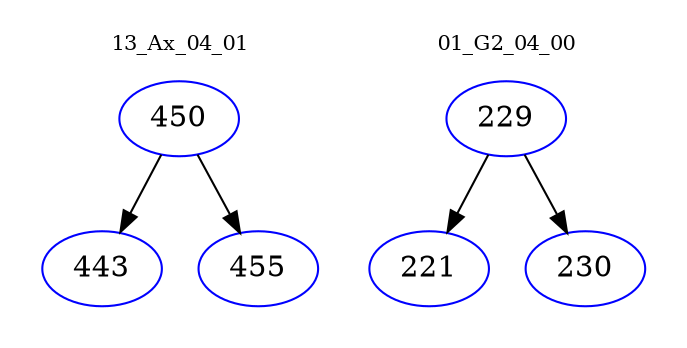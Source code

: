 digraph{
subgraph cluster_0 {
color = white
label = "13_Ax_04_01";
fontsize=10;
T0_450 [label="450", color="blue"]
T0_450 -> T0_443 [color="black"]
T0_443 [label="443", color="blue"]
T0_450 -> T0_455 [color="black"]
T0_455 [label="455", color="blue"]
}
subgraph cluster_1 {
color = white
label = "01_G2_04_00";
fontsize=10;
T1_229 [label="229", color="blue"]
T1_229 -> T1_221 [color="black"]
T1_221 [label="221", color="blue"]
T1_229 -> T1_230 [color="black"]
T1_230 [label="230", color="blue"]
}
}
